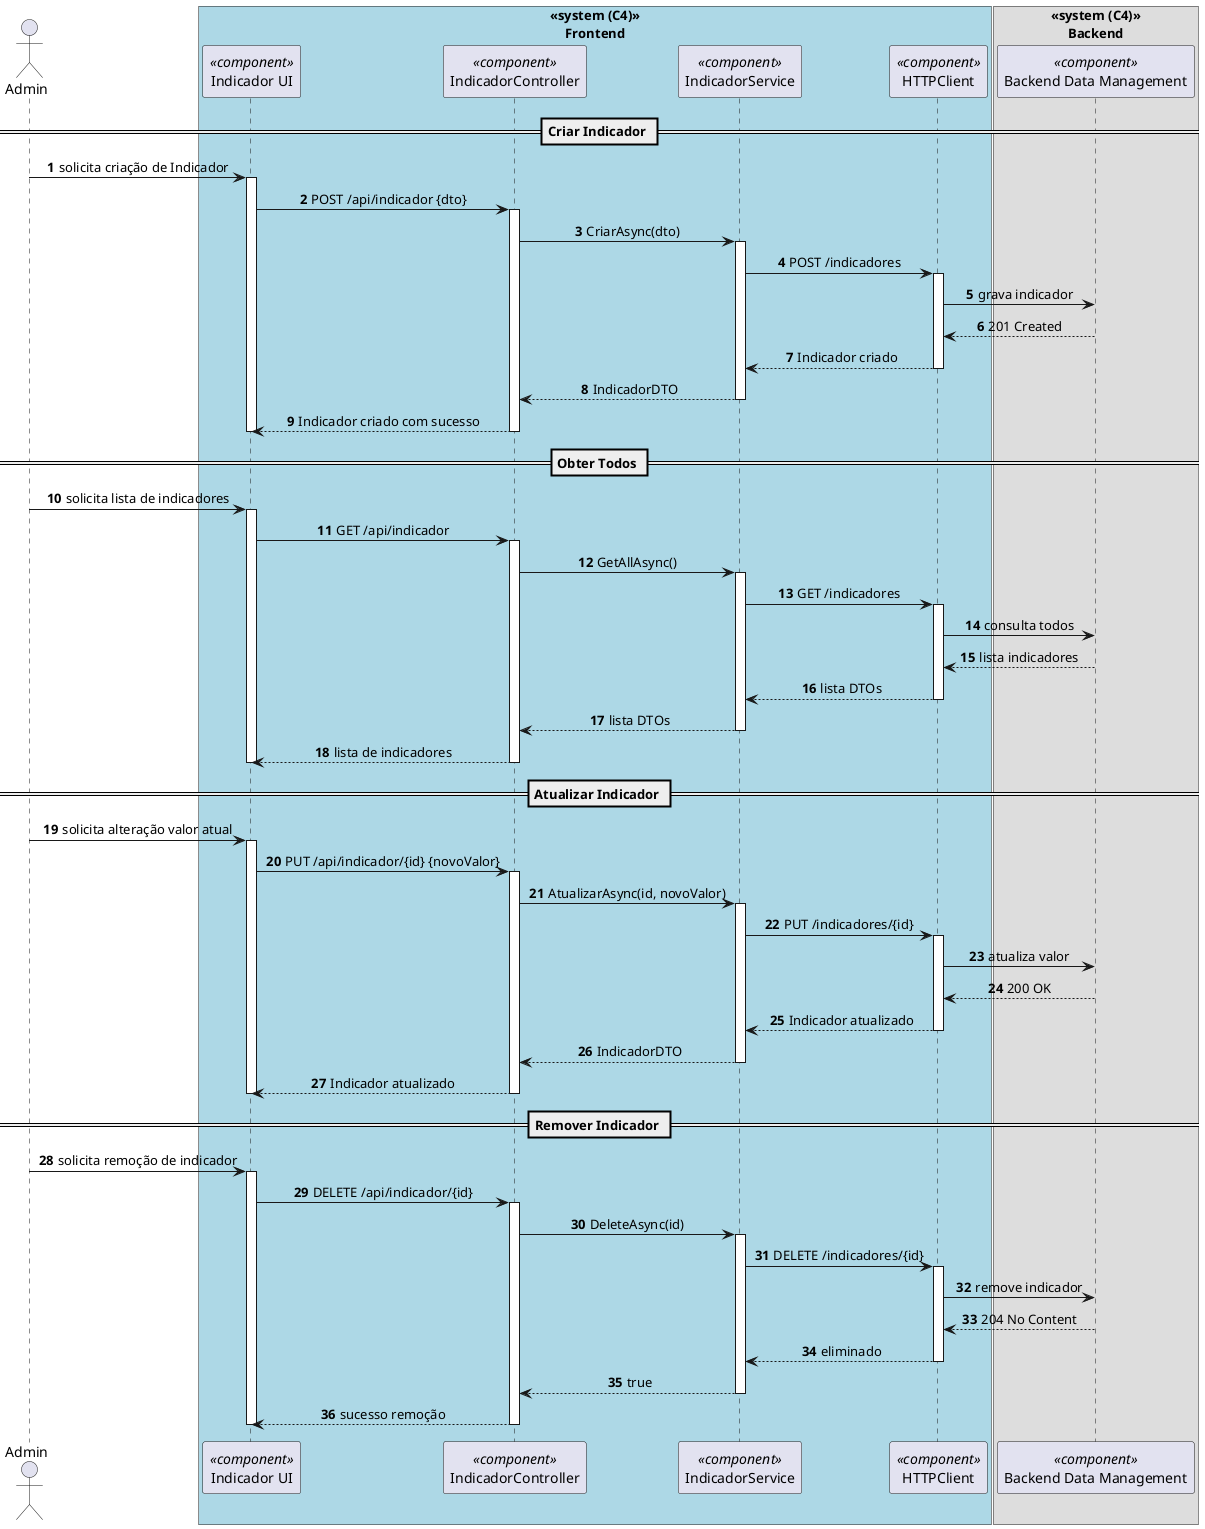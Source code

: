 ﻿@startuml process-view
autonumber
skinparam DefaultTextAlignment center
actor Admin as "Admin"

box "<<system (C4)>>\nFrontend" #LightBlue
    participant UI as "Indicador UI" <<component>>
    participant Controller as "IndicadorController" <<component>>
    participant Service as "IndicadorService" <<component>>
    participant HTTP as "HTTPClient" <<component>>
end box

box "<<system (C4)>>\nBackend"
    participant DB as "Backend Data Management" <<component>>
end box

== Criar Indicador ==
Admin -> UI : solicita criação de Indicador
activate UI
UI -> Controller : POST /api/indicador {dto}
activate Controller
Controller -> Service : CriarAsync(dto)
activate Service
Service -> HTTP : POST /indicadores
activate HTTP
HTTP -> DB : grava indicador
DB --> HTTP : 201 Created
deactivate DB
HTTP --> Service : Indicador criado
deactivate HTTP
Service --> Controller : IndicadorDTO
deactivate Service
Controller --> UI : Indicador criado com sucesso
deactivate Controller
deactivate UI

== Obter Todos ==
Admin -> UI : solicita lista de indicadores
activate UI
UI -> Controller : GET /api/indicador
activate Controller
Controller -> Service : GetAllAsync()
activate Service
Service -> HTTP : GET /indicadores
activate HTTP
HTTP -> DB : consulta todos
DB --> HTTP : lista indicadores
deactivate DB
HTTP --> Service : lista DTOs
deactivate HTTP
Service --> Controller : lista DTOs
deactivate Service
Controller --> UI : lista de indicadores
deactivate Controller
deactivate UI

== Atualizar Indicador ==
Admin -> UI : solicita alteração valor atual
activate UI
UI -> Controller : PUT /api/indicador/{id} {novoValor}
activate Controller
Controller -> Service : AtualizarAsync(id, novoValor)
activate Service
Service -> HTTP : PUT /indicadores/{id}
activate HTTP
HTTP -> DB : atualiza valor
DB --> HTTP : 200 OK
deactivate DB
HTTP --> Service : Indicador atualizado
deactivate HTTP
Service --> Controller : IndicadorDTO
deactivate Service
Controller --> UI : Indicador atualizado
deactivate Controller
deactivate UI

== Remover Indicador ==
Admin -> UI : solicita remoção de indicador
activate UI
UI -> Controller : DELETE /api/indicador/{id}
activate Controller
Controller -> Service : DeleteAsync(id)
activate Service
Service -> HTTP : DELETE /indicadores/{id}
activate HTTP
HTTP -> DB : remove indicador
DB --> HTTP : 204 No Content
deactivate DB
HTTP --> Service : eliminado
deactivate HTTP
Service --> Controller : true
deactivate Service
Controller --> UI : sucesso remoção
deactivate Controller
deactivate UI

@enduml
